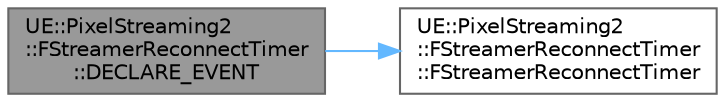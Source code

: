 digraph "UE::PixelStreaming2::FStreamerReconnectTimer::DECLARE_EVENT"
{
 // INTERACTIVE_SVG=YES
 // LATEX_PDF_SIZE
  bgcolor="transparent";
  edge [fontname=Helvetica,fontsize=10,labelfontname=Helvetica,labelfontsize=10];
  node [fontname=Helvetica,fontsize=10,shape=box,height=0.2,width=0.4];
  rankdir="LR";
  Node1 [id="Node000001",label="UE::PixelStreaming2\l::FStreamerReconnectTimer\l::DECLARE_EVENT",height=0.2,width=0.4,color="gray40", fillcolor="grey60", style="filled", fontcolor="black",tooltip=" "];
  Node1 -> Node2 [id="edge1_Node000001_Node000002",color="steelblue1",style="solid",tooltip=" "];
  Node2 [id="Node000002",label="UE::PixelStreaming2\l::FStreamerReconnectTimer\l::FStreamerReconnectTimer",height=0.2,width=0.4,color="grey40", fillcolor="white", style="filled",URL="$d3/d4c/classUE_1_1PixelStreaming2_1_1FStreamerReconnectTimer.html#a0acc500dbfa1a5516551d6f9dd807075",tooltip=" "];
}
